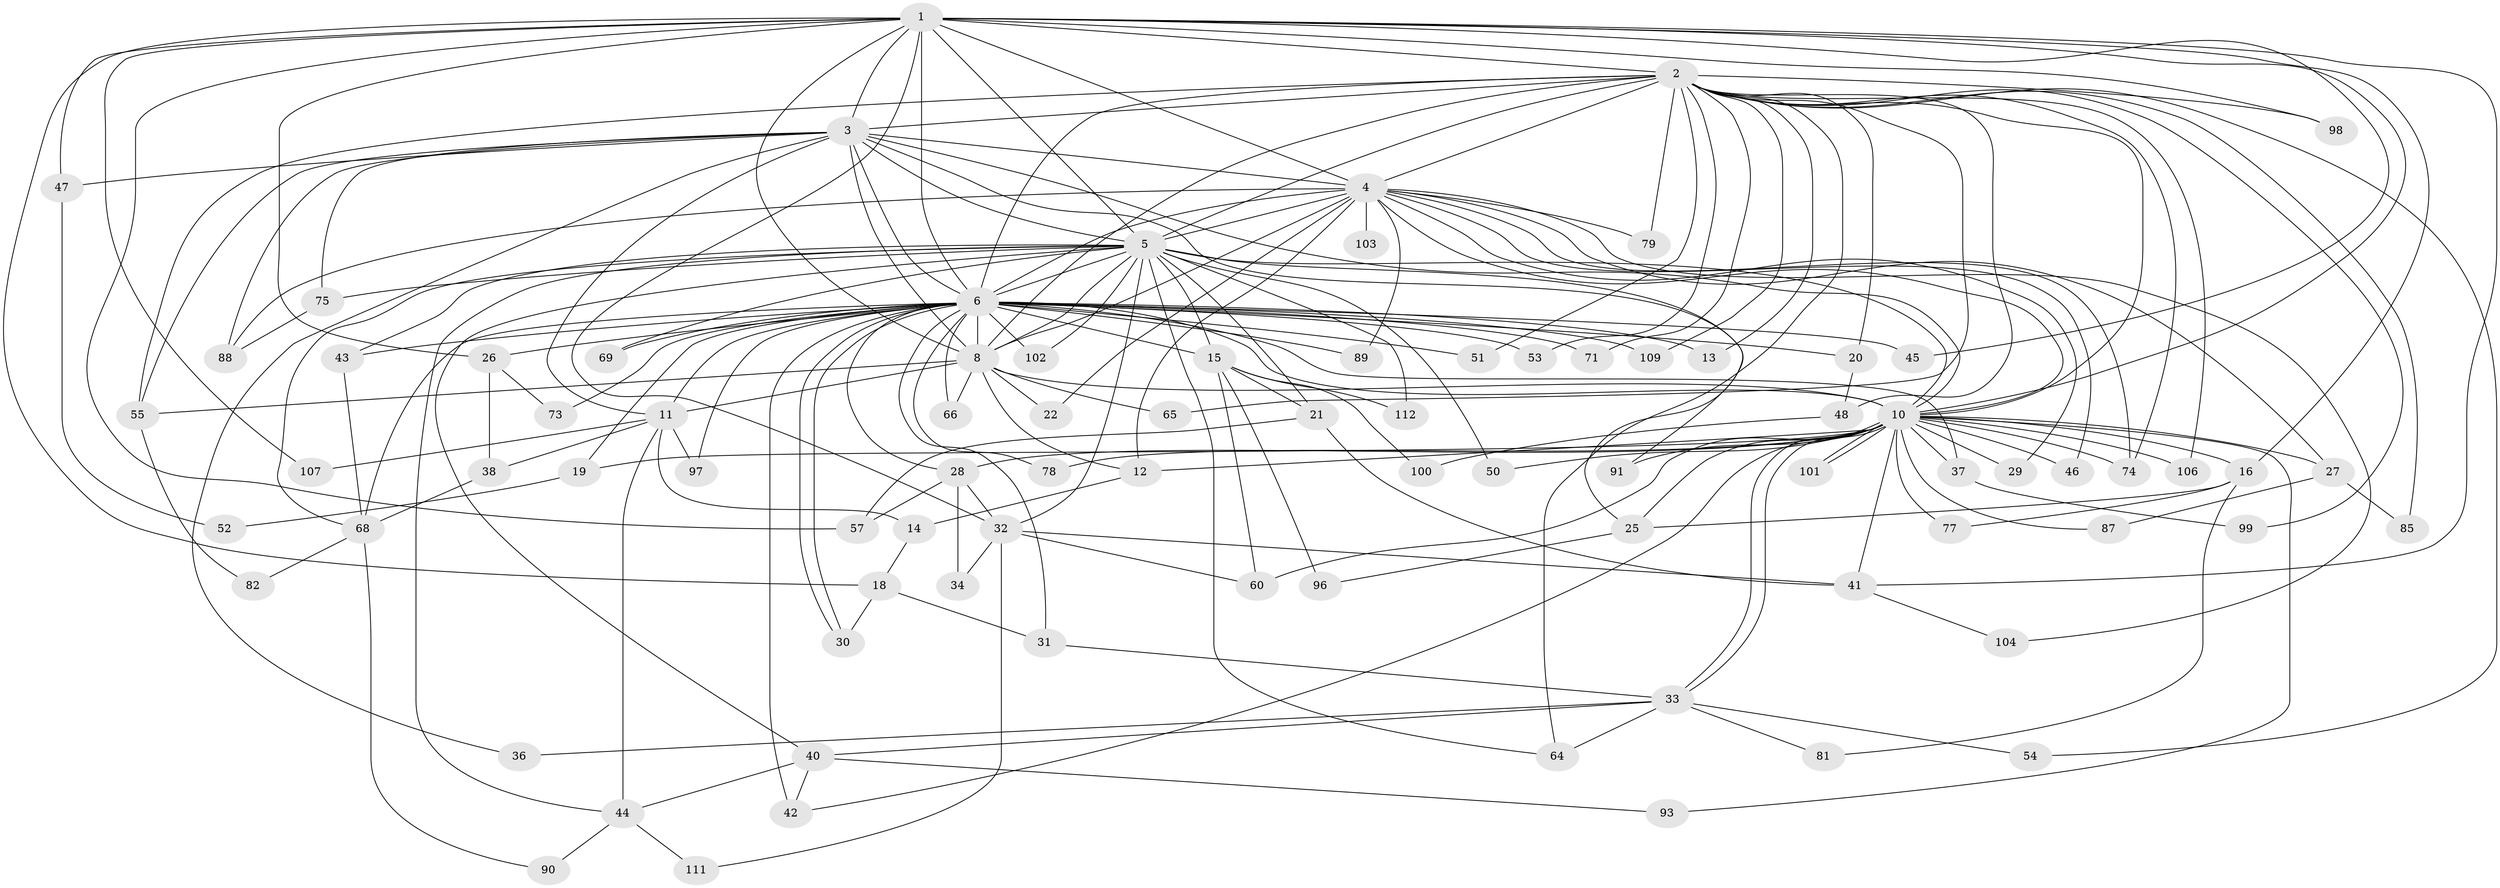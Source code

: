 // original degree distribution, {18: 0.008928571428571428, 20: 0.008928571428571428, 15: 0.026785714285714284, 21: 0.008928571428571428, 22: 0.008928571428571428, 31: 0.017857142857142856, 16: 0.008928571428571428, 4: 0.11607142857142858, 2: 0.5267857142857143, 3: 0.16964285714285715, 7: 0.026785714285714284, 6: 0.026785714285714284, 5: 0.03571428571428571, 8: 0.008928571428571428}
// Generated by graph-tools (version 1.1) at 2025/41/03/06/25 10:41:40]
// undirected, 84 vertices, 197 edges
graph export_dot {
graph [start="1"]
  node [color=gray90,style=filled];
  1 [super="+63"];
  2 [super="+7"];
  3 [super="+61"];
  4 [super="+35"];
  5 [super="+23"];
  6 [super="+9"];
  8 [super="+83"];
  10 [super="+59"];
  11 [super="+24"];
  12 [super="+17"];
  13;
  14;
  15 [super="+70"];
  16 [super="+49"];
  18;
  19;
  20;
  21 [super="+108"];
  22;
  25;
  26;
  27;
  28 [super="+56"];
  29;
  30 [super="+58"];
  31 [super="+39"];
  32;
  33;
  34;
  36;
  37;
  38 [super="+80"];
  40 [super="+84"];
  41 [super="+62"];
  42 [super="+92"];
  43;
  44 [super="+94"];
  45;
  46;
  47;
  48;
  50;
  51;
  52;
  53;
  54;
  55 [super="+105"];
  57 [super="+72"];
  60 [super="+86"];
  64 [super="+67"];
  65;
  66;
  68 [super="+110"];
  69;
  71;
  73;
  74 [super="+76"];
  75;
  77;
  78;
  79;
  81;
  82;
  85;
  87;
  88 [super="+95"];
  89;
  90;
  91;
  93;
  96;
  97;
  98;
  99;
  100;
  101;
  102;
  103;
  104;
  106;
  107;
  109;
  111;
  112;
  1 -- 2 [weight=2];
  1 -- 3;
  1 -- 4;
  1 -- 5;
  1 -- 6 [weight=2];
  1 -- 8;
  1 -- 10;
  1 -- 16;
  1 -- 18;
  1 -- 26;
  1 -- 32;
  1 -- 45;
  1 -- 47;
  1 -- 57 [weight=2];
  1 -- 98;
  1 -- 107;
  1 -- 41;
  2 -- 3 [weight=2];
  2 -- 4 [weight=3];
  2 -- 5 [weight=2];
  2 -- 6 [weight=4];
  2 -- 8 [weight=2];
  2 -- 10 [weight=2];
  2 -- 48;
  2 -- 51;
  2 -- 54;
  2 -- 55;
  2 -- 65;
  2 -- 71;
  2 -- 74;
  2 -- 79;
  2 -- 85;
  2 -- 98;
  2 -- 64;
  2 -- 13;
  2 -- 20;
  2 -- 99;
  2 -- 106;
  2 -- 109;
  2 -- 53;
  3 -- 4;
  3 -- 5;
  3 -- 6 [weight=2];
  3 -- 8;
  3 -- 10 [weight=2];
  3 -- 25;
  3 -- 36;
  3 -- 47;
  3 -- 55;
  3 -- 88;
  3 -- 75;
  3 -- 11;
  4 -- 5 [weight=2];
  4 -- 6 [weight=2];
  4 -- 8;
  4 -- 10;
  4 -- 12;
  4 -- 22;
  4 -- 27;
  4 -- 29;
  4 -- 79;
  4 -- 89;
  4 -- 103 [weight=2];
  4 -- 104;
  4 -- 46;
  4 -- 88;
  4 -- 74;
  5 -- 6 [weight=2];
  5 -- 8;
  5 -- 10;
  5 -- 15 [weight=2];
  5 -- 21;
  5 -- 32;
  5 -- 40;
  5 -- 43;
  5 -- 50;
  5 -- 69;
  5 -- 75;
  5 -- 91;
  5 -- 112;
  5 -- 102;
  5 -- 68;
  5 -- 64;
  5 -- 44;
  6 -- 8 [weight=2];
  6 -- 10 [weight=2];
  6 -- 11 [weight=2];
  6 -- 13;
  6 -- 19;
  6 -- 26;
  6 -- 28;
  6 -- 30;
  6 -- 30;
  6 -- 31;
  6 -- 43;
  6 -- 45;
  6 -- 51;
  6 -- 53;
  6 -- 66;
  6 -- 69;
  6 -- 73;
  6 -- 78;
  6 -- 89;
  6 -- 97;
  6 -- 102;
  6 -- 109;
  6 -- 37;
  6 -- 71;
  6 -- 42 [weight=2];
  6 -- 15;
  6 -- 20;
  6 -- 68;
  8 -- 10;
  8 -- 22;
  8 -- 65;
  8 -- 66;
  8 -- 11;
  8 -- 55;
  8 -- 12;
  10 -- 12;
  10 -- 16 [weight=2];
  10 -- 19;
  10 -- 25;
  10 -- 27;
  10 -- 28;
  10 -- 29;
  10 -- 33;
  10 -- 33;
  10 -- 37;
  10 -- 41;
  10 -- 42;
  10 -- 46;
  10 -- 50;
  10 -- 74;
  10 -- 78;
  10 -- 93;
  10 -- 101;
  10 -- 101;
  10 -- 106;
  10 -- 60;
  10 -- 87;
  10 -- 91;
  10 -- 77;
  11 -- 14;
  11 -- 97;
  11 -- 38;
  11 -- 107;
  11 -- 44;
  12 -- 14;
  14 -- 18;
  15 -- 21;
  15 -- 60;
  15 -- 100;
  15 -- 112;
  15 -- 96;
  16 -- 77;
  16 -- 81;
  16 -- 25;
  18 -- 31;
  18 -- 30;
  19 -- 52;
  20 -- 48;
  21 -- 41;
  21 -- 57;
  25 -- 96;
  26 -- 38;
  26 -- 73;
  27 -- 85;
  27 -- 87;
  28 -- 34;
  28 -- 57;
  28 -- 32;
  31 -- 33;
  32 -- 34;
  32 -- 41;
  32 -- 60;
  32 -- 111;
  33 -- 36;
  33 -- 40;
  33 -- 54;
  33 -- 64;
  33 -- 81;
  37 -- 99;
  38 -- 68;
  40 -- 44;
  40 -- 42;
  40 -- 93;
  41 -- 104;
  43 -- 68;
  44 -- 90;
  44 -- 111;
  47 -- 52;
  48 -- 100;
  55 -- 82;
  68 -- 82;
  68 -- 90;
  75 -- 88;
}
